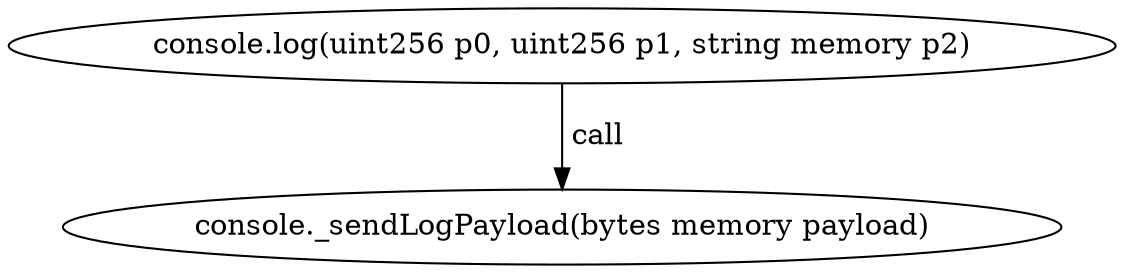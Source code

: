 digraph "" {
	graph [bb="0,0,446.4,124.8"];
	node [label="\N"];
	"console.log(uint256 p0, uint256 p1, string memory p2)"	 [height=0.5,
		pos="223.2,106.8",
		width=6.2];
	"console._sendLogPayload(bytes memory payload)"	 [height=0.5,
		pos="223.2,18",
		width=5.7372];
	"console.log(uint256 p0, uint256 p1, string memory p2)" -> "console._sendLogPayload(bytes memory payload)" [key=call,
	label=" call",
	lp="235.06,62.4",
	pos="e,223.2,36.072 223.2,88.401 223.2,76.295 223.2,60.208 223.2,46.467"];
}
digraph "" {
	graph [bb="0,0,446.4,124.8"];
	node [label="\N"];
	"console.log(uint256 p0, uint256 p1, string memory p2)"	 [height=0.5,
		pos="223.2,106.8",
		width=6.2];
	"console._sendLogPayload(bytes memory payload)"	 [height=0.5,
		pos="223.2,18",
		width=5.7372];
	"console.log(uint256 p0, uint256 p1, string memory p2)" -> "console._sendLogPayload(bytes memory payload)" [key=call,
	label=" call",
	lp="235.06,62.4",
	pos="e,223.2,36.072 223.2,88.401 223.2,76.295 223.2,60.208 223.2,46.467"];
}
